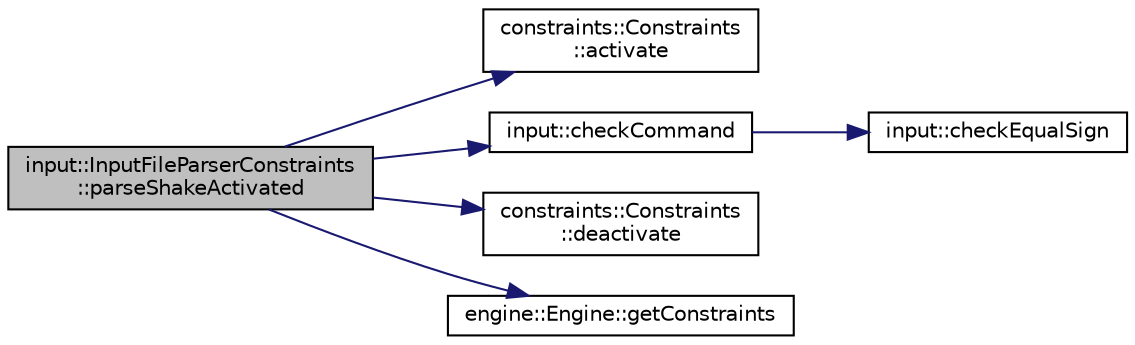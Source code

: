 digraph "input::InputFileParserConstraints::parseShakeActivated"
{
 // LATEX_PDF_SIZE
  edge [fontname="Helvetica",fontsize="10",labelfontname="Helvetica",labelfontsize="10"];
  node [fontname="Helvetica",fontsize="10",shape=record];
  rankdir="LR";
  Node1 [label="input::InputFileParserConstraints\l::parseShakeActivated",height=0.2,width=0.4,color="black", fillcolor="grey75", style="filled", fontcolor="black",tooltip="parsing if shake is activated"];
  Node1 -> Node2 [color="midnightblue",fontsize="10",style="solid",fontname="Helvetica"];
  Node2 [label="constraints::Constraints\l::activate",height=0.2,width=0.4,color="black", fillcolor="white", style="filled",URL="$classconstraints_1_1Constraints.html#a89a8beae952743c109856daa2df26c6e",tooltip=" "];
  Node1 -> Node3 [color="midnightblue",fontsize="10",style="solid",fontname="Helvetica"];
  Node3 [label="input::checkCommand",height=0.2,width=0.4,color="black", fillcolor="white", style="filled",URL="$namespaceinput.html#a81877d6bfa9b46cdca1b280c6d1b30fb",tooltip="check if command array has exactly 3 elements"];
  Node3 -> Node4 [color="midnightblue",fontsize="10",style="solid",fontname="Helvetica"];
  Node4 [label="input::checkEqualSign",height=0.2,width=0.4,color="black", fillcolor="white", style="filled",URL="$namespaceinput.html#a586caa23c32d86459177222a3b5d53fe",tooltip="check if parameter is \"=\""];
  Node1 -> Node5 [color="midnightblue",fontsize="10",style="solid",fontname="Helvetica"];
  Node5 [label="constraints::Constraints\l::deactivate",height=0.2,width=0.4,color="black", fillcolor="white", style="filled",URL="$classconstraints_1_1Constraints.html#a4edd5213ca68b479e35dfedc1627788e",tooltip=" "];
  Node1 -> Node6 [color="midnightblue",fontsize="10",style="solid",fontname="Helvetica"];
  Node6 [label="engine::Engine::getConstraints",height=0.2,width=0.4,color="black", fillcolor="white", style="filled",URL="$classengine_1_1Engine.html#a492f56a26dcee7d65bc5999657566a26",tooltip=" "];
}
